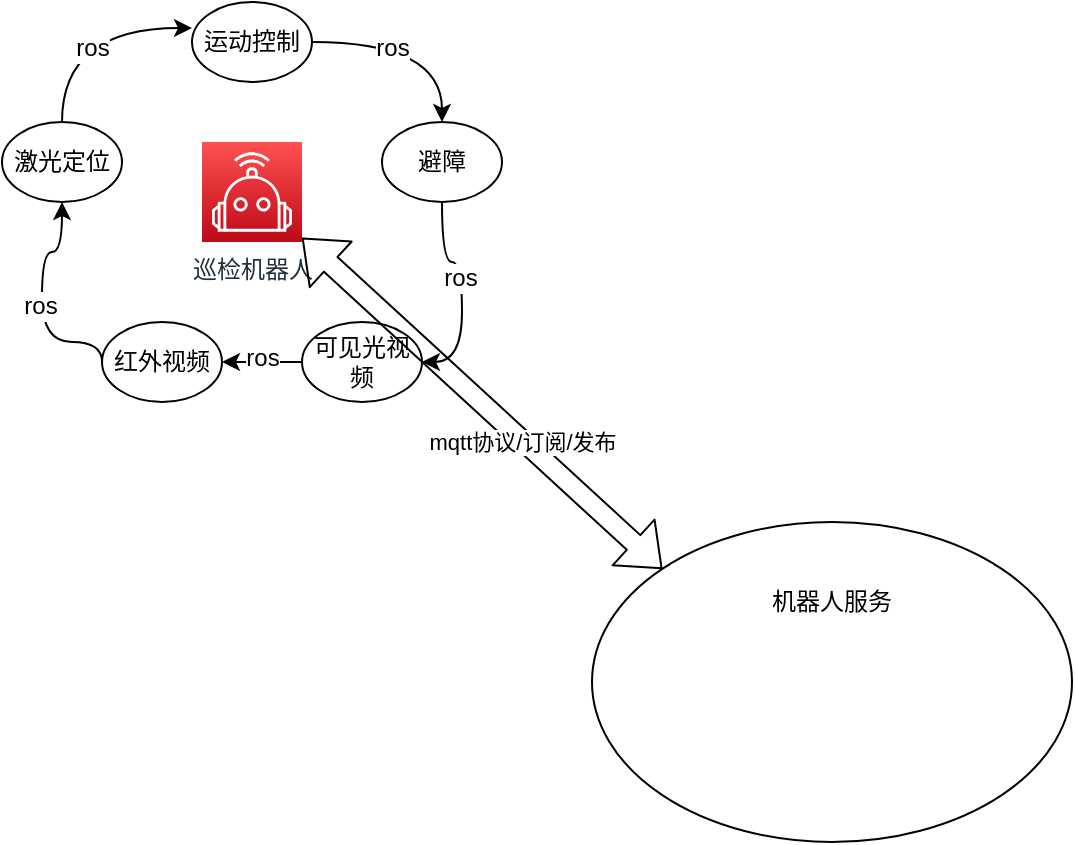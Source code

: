 <mxfile version="12.8.8" type="github">
  <diagram id="RqCNI5uH1cGCmJL3m-6E" name="第 1 页">
    <mxGraphModel dx="932" dy="508" grid="1" gridSize="10" guides="1" tooltips="1" connect="1" arrows="1" fold="1" page="1" pageScale="1" pageWidth="2354" pageHeight="1336" math="0" shadow="0">
      <root>
        <mxCell id="0" />
        <mxCell id="1" parent="0" />
        <mxCell id="o9h1rn5uUwiuAYsAVZBC-2" value="巡检机器人" style="outlineConnect=0;fontColor=#232F3E;gradientColor=#FE5151;gradientDirection=north;fillColor=#BE0917;strokeColor=#ffffff;dashed=0;verticalLabelPosition=bottom;verticalAlign=top;align=center;html=1;fontSize=12;fontStyle=0;aspect=fixed;shape=mxgraph.aws4.resourceIcon;resIcon=mxgraph.aws4.robotics;" vertex="1" parent="1">
          <mxGeometry x="210" y="110" width="50" height="50" as="geometry" />
        </mxCell>
        <mxCell id="o9h1rn5uUwiuAYsAVZBC-12" style="edgeStyle=orthogonalEdgeStyle;curved=1;rounded=0;orthogonalLoop=1;jettySize=auto;html=1;exitX=0.5;exitY=0;exitDx=0;exitDy=0;entryX=0;entryY=0.325;entryDx=0;entryDy=0;entryPerimeter=0;" edge="1" parent="1" source="o9h1rn5uUwiuAYsAVZBC-3" target="o9h1rn5uUwiuAYsAVZBC-4">
          <mxGeometry relative="1" as="geometry" />
        </mxCell>
        <mxCell id="o9h1rn5uUwiuAYsAVZBC-13" value="ros" style="text;html=1;align=center;verticalAlign=middle;resizable=0;points=[];labelBackgroundColor=#ffffff;" vertex="1" connectable="0" parent="o9h1rn5uUwiuAYsAVZBC-12">
          <mxGeometry x="-0.339" y="-15" relative="1" as="geometry">
            <mxPoint as="offset" />
          </mxGeometry>
        </mxCell>
        <mxCell id="o9h1rn5uUwiuAYsAVZBC-3" value="激光定位" style="ellipse;whiteSpace=wrap;html=1;" vertex="1" parent="1">
          <mxGeometry x="110" y="100" width="60" height="40" as="geometry" />
        </mxCell>
        <mxCell id="o9h1rn5uUwiuAYsAVZBC-8" style="edgeStyle=orthogonalEdgeStyle;rounded=0;orthogonalLoop=1;jettySize=auto;html=1;exitX=1;exitY=0.5;exitDx=0;exitDy=0;entryX=0.5;entryY=0;entryDx=0;entryDy=0;curved=1;" edge="1" parent="1" source="o9h1rn5uUwiuAYsAVZBC-4" target="o9h1rn5uUwiuAYsAVZBC-5">
          <mxGeometry relative="1" as="geometry" />
        </mxCell>
        <mxCell id="o9h1rn5uUwiuAYsAVZBC-14" value="ros" style="text;html=1;align=center;verticalAlign=middle;resizable=0;points=[];labelBackgroundColor=#ffffff;" vertex="1" connectable="0" parent="o9h1rn5uUwiuAYsAVZBC-8">
          <mxGeometry x="-0.238" y="-3" relative="1" as="geometry">
            <mxPoint as="offset" />
          </mxGeometry>
        </mxCell>
        <mxCell id="o9h1rn5uUwiuAYsAVZBC-4" value="运动控制" style="ellipse;whiteSpace=wrap;html=1;" vertex="1" parent="1">
          <mxGeometry x="205" y="40" width="60" height="40" as="geometry" />
        </mxCell>
        <mxCell id="o9h1rn5uUwiuAYsAVZBC-9" style="edgeStyle=orthogonalEdgeStyle;curved=1;rounded=0;orthogonalLoop=1;jettySize=auto;html=1;exitX=0.5;exitY=1;exitDx=0;exitDy=0;entryX=1;entryY=0.5;entryDx=0;entryDy=0;" edge="1" parent="1" source="o9h1rn5uUwiuAYsAVZBC-5" target="o9h1rn5uUwiuAYsAVZBC-6">
          <mxGeometry relative="1" as="geometry">
            <mxPoint x="320" y="190" as="targetPoint" />
          </mxGeometry>
        </mxCell>
        <mxCell id="o9h1rn5uUwiuAYsAVZBC-15" value="ros" style="text;html=1;align=center;verticalAlign=middle;resizable=0;points=[];labelBackgroundColor=#ffffff;" vertex="1" connectable="0" parent="o9h1rn5uUwiuAYsAVZBC-9">
          <mxGeometry x="-0.127" y="-1" relative="1" as="geometry">
            <mxPoint as="offset" />
          </mxGeometry>
        </mxCell>
        <mxCell id="o9h1rn5uUwiuAYsAVZBC-5" value="避障" style="ellipse;whiteSpace=wrap;html=1;" vertex="1" parent="1">
          <mxGeometry x="300" y="100" width="60" height="40" as="geometry" />
        </mxCell>
        <mxCell id="o9h1rn5uUwiuAYsAVZBC-10" style="edgeStyle=orthogonalEdgeStyle;curved=1;rounded=0;orthogonalLoop=1;jettySize=auto;html=1;exitX=0;exitY=0.5;exitDx=0;exitDy=0;entryX=1;entryY=0.5;entryDx=0;entryDy=0;" edge="1" parent="1" source="o9h1rn5uUwiuAYsAVZBC-6" target="o9h1rn5uUwiuAYsAVZBC-7">
          <mxGeometry relative="1" as="geometry" />
        </mxCell>
        <mxCell id="o9h1rn5uUwiuAYsAVZBC-16" value="ros" style="text;html=1;align=center;verticalAlign=middle;resizable=0;points=[];labelBackgroundColor=#ffffff;" vertex="1" connectable="0" parent="o9h1rn5uUwiuAYsAVZBC-10">
          <mxGeometry y="-2" relative="1" as="geometry">
            <mxPoint as="offset" />
          </mxGeometry>
        </mxCell>
        <mxCell id="o9h1rn5uUwiuAYsAVZBC-6" value="可见光视频" style="ellipse;whiteSpace=wrap;html=1;" vertex="1" parent="1">
          <mxGeometry x="260" y="200" width="60" height="40" as="geometry" />
        </mxCell>
        <mxCell id="o9h1rn5uUwiuAYsAVZBC-11" style="edgeStyle=orthogonalEdgeStyle;curved=1;rounded=0;orthogonalLoop=1;jettySize=auto;html=1;exitX=0;exitY=0.5;exitDx=0;exitDy=0;" edge="1" parent="1" source="o9h1rn5uUwiuAYsAVZBC-7" target="o9h1rn5uUwiuAYsAVZBC-3">
          <mxGeometry relative="1" as="geometry">
            <Array as="points">
              <mxPoint x="130" y="210" />
              <mxPoint x="130" y="165" />
              <mxPoint x="140" y="165" />
            </Array>
          </mxGeometry>
        </mxCell>
        <mxCell id="o9h1rn5uUwiuAYsAVZBC-17" value="ros" style="text;html=1;align=center;verticalAlign=middle;resizable=0;points=[];labelBackgroundColor=#ffffff;" vertex="1" connectable="0" parent="o9h1rn5uUwiuAYsAVZBC-11">
          <mxGeometry x="-0.033" y="1" relative="1" as="geometry">
            <mxPoint as="offset" />
          </mxGeometry>
        </mxCell>
        <mxCell id="o9h1rn5uUwiuAYsAVZBC-7" value="红外视频" style="ellipse;whiteSpace=wrap;html=1;" vertex="1" parent="1">
          <mxGeometry x="160" y="200" width="60" height="40" as="geometry" />
        </mxCell>
        <mxCell id="o9h1rn5uUwiuAYsAVZBC-18" value="" style="ellipse;whiteSpace=wrap;html=1;" vertex="1" parent="1">
          <mxGeometry x="405" y="300" width="240" height="160" as="geometry" />
        </mxCell>
        <mxCell id="o9h1rn5uUwiuAYsAVZBC-19" value="机器人服务" style="text;html=1;strokeColor=none;fillColor=none;align=center;verticalAlign=middle;whiteSpace=wrap;rounded=0;" vertex="1" parent="1">
          <mxGeometry x="490" y="330" width="70" height="20" as="geometry" />
        </mxCell>
        <mxCell id="o9h1rn5uUwiuAYsAVZBC-20" value="mqtt协议/订阅/发布" style="shape=flexArrow;endArrow=classic;startArrow=classic;html=1;exitX=0;exitY=0;exitDx=0;exitDy=0;" edge="1" parent="1" source="o9h1rn5uUwiuAYsAVZBC-18" target="o9h1rn5uUwiuAYsAVZBC-2">
          <mxGeometry x="-0.227" y="1" width="50" height="50" relative="1" as="geometry">
            <mxPoint x="240" y="200" as="sourcePoint" />
            <mxPoint x="290" y="150" as="targetPoint" />
            <mxPoint as="offset" />
          </mxGeometry>
        </mxCell>
      </root>
    </mxGraphModel>
  </diagram>
</mxfile>
